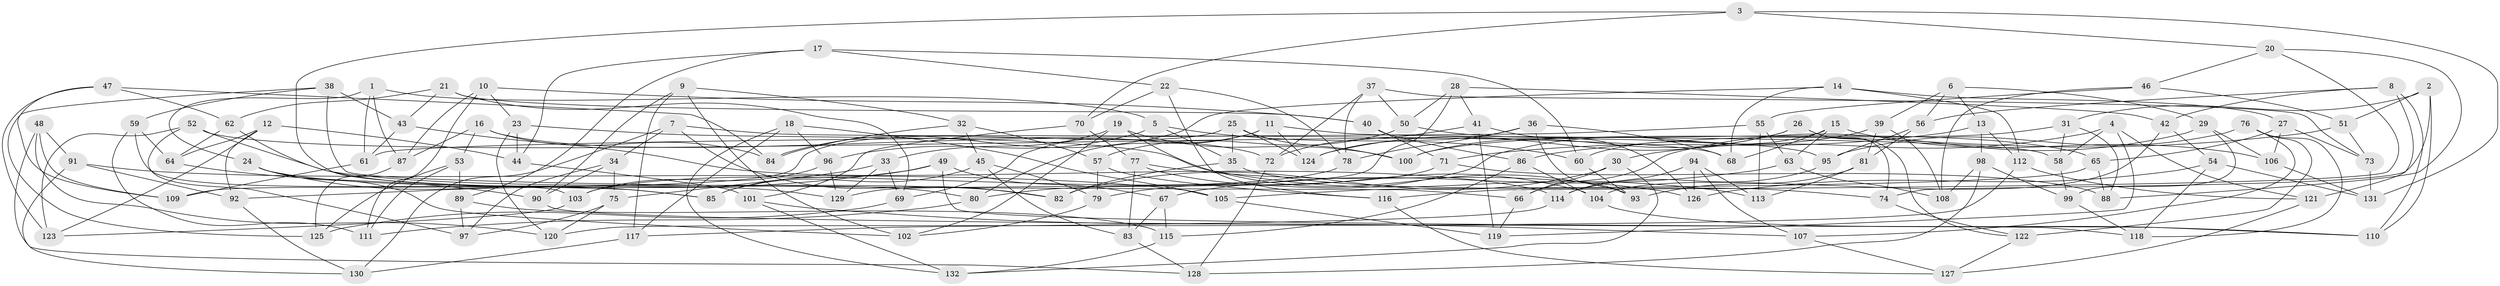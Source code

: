 // coarse degree distribution, {6: 0.5238095238095238, 4: 0.42857142857142855, 5: 0.047619047619047616}
// Generated by graph-tools (version 1.1) at 2025/24/03/03/25 07:24:22]
// undirected, 132 vertices, 264 edges
graph export_dot {
graph [start="1"]
  node [color=gray90,style=filled];
  1;
  2;
  3;
  4;
  5;
  6;
  7;
  8;
  9;
  10;
  11;
  12;
  13;
  14;
  15;
  16;
  17;
  18;
  19;
  20;
  21;
  22;
  23;
  24;
  25;
  26;
  27;
  28;
  29;
  30;
  31;
  32;
  33;
  34;
  35;
  36;
  37;
  38;
  39;
  40;
  41;
  42;
  43;
  44;
  45;
  46;
  47;
  48;
  49;
  50;
  51;
  52;
  53;
  54;
  55;
  56;
  57;
  58;
  59;
  60;
  61;
  62;
  63;
  64;
  65;
  66;
  67;
  68;
  69;
  70;
  71;
  72;
  73;
  74;
  75;
  76;
  77;
  78;
  79;
  80;
  81;
  82;
  83;
  84;
  85;
  86;
  87;
  88;
  89;
  90;
  91;
  92;
  93;
  94;
  95;
  96;
  97;
  98;
  99;
  100;
  101;
  102;
  103;
  104;
  105;
  106;
  107;
  108;
  109;
  110;
  111;
  112;
  113;
  114;
  115;
  116;
  117;
  118;
  119;
  120;
  121;
  122;
  123;
  124;
  125;
  126;
  127;
  128;
  129;
  130;
  131;
  132;
  1 -- 24;
  1 -- 5;
  1 -- 61;
  1 -- 87;
  2 -- 74;
  2 -- 51;
  2 -- 31;
  2 -- 110;
  3 -- 20;
  3 -- 85;
  3 -- 131;
  3 -- 70;
  4 -- 30;
  4 -- 121;
  4 -- 119;
  4 -- 58;
  5 -- 35;
  5 -- 96;
  5 -- 60;
  6 -- 56;
  6 -- 13;
  6 -- 39;
  6 -- 29;
  7 -- 68;
  7 -- 82;
  7 -- 130;
  7 -- 34;
  8 -- 42;
  8 -- 56;
  8 -- 110;
  8 -- 121;
  9 -- 32;
  9 -- 90;
  9 -- 117;
  9 -- 102;
  10 -- 23;
  10 -- 87;
  10 -- 40;
  10 -- 111;
  11 -- 58;
  11 -- 69;
  11 -- 80;
  11 -- 124;
  12 -- 92;
  12 -- 44;
  12 -- 64;
  12 -- 123;
  13 -- 98;
  13 -- 112;
  13 -- 71;
  14 -- 84;
  14 -- 68;
  14 -- 27;
  14 -- 112;
  15 -- 63;
  15 -- 68;
  15 -- 106;
  15 -- 60;
  16 -- 84;
  16 -- 87;
  16 -- 53;
  16 -- 72;
  17 -- 44;
  17 -- 60;
  17 -- 89;
  17 -- 22;
  18 -- 132;
  18 -- 105;
  18 -- 117;
  18 -- 96;
  19 -- 93;
  19 -- 102;
  19 -- 33;
  19 -- 100;
  20 -- 46;
  20 -- 116;
  20 -- 88;
  21 -- 62;
  21 -- 69;
  21 -- 40;
  21 -- 43;
  22 -- 116;
  22 -- 78;
  22 -- 70;
  23 -- 120;
  23 -- 44;
  23 -- 113;
  24 -- 85;
  24 -- 129;
  24 -- 102;
  25 -- 35;
  25 -- 100;
  25 -- 109;
  25 -- 124;
  26 -- 122;
  26 -- 100;
  26 -- 74;
  26 -- 124;
  27 -- 73;
  27 -- 106;
  27 -- 65;
  28 -- 50;
  28 -- 42;
  28 -- 41;
  28 -- 129;
  29 -- 99;
  29 -- 106;
  29 -- 66;
  30 -- 66;
  30 -- 132;
  30 -- 82;
  31 -- 88;
  31 -- 58;
  31 -- 100;
  32 -- 84;
  32 -- 45;
  32 -- 57;
  33 -- 69;
  33 -- 129;
  33 -- 75;
  34 -- 90;
  34 -- 75;
  34 -- 97;
  35 -- 82;
  35 -- 74;
  36 -- 93;
  36 -- 124;
  36 -- 68;
  36 -- 78;
  37 -- 73;
  37 -- 78;
  37 -- 72;
  37 -- 50;
  38 -- 66;
  38 -- 43;
  38 -- 125;
  38 -- 59;
  39 -- 79;
  39 -- 81;
  39 -- 108;
  40 -- 71;
  40 -- 86;
  41 -- 119;
  41 -- 72;
  41 -- 126;
  42 -- 104;
  42 -- 54;
  43 -- 114;
  43 -- 61;
  44 -- 101;
  45 -- 79;
  45 -- 85;
  45 -- 83;
  46 -- 51;
  46 -- 108;
  46 -- 55;
  47 -- 123;
  47 -- 84;
  47 -- 62;
  47 -- 109;
  48 -- 120;
  48 -- 128;
  48 -- 109;
  48 -- 91;
  49 -- 118;
  49 -- 67;
  49 -- 85;
  49 -- 92;
  50 -- 65;
  50 -- 57;
  51 -- 73;
  51 -- 86;
  52 -- 123;
  52 -- 97;
  52 -- 82;
  52 -- 95;
  53 -- 111;
  53 -- 125;
  53 -- 89;
  54 -- 126;
  54 -- 118;
  54 -- 131;
  55 -- 63;
  55 -- 61;
  55 -- 113;
  56 -- 95;
  56 -- 81;
  57 -- 116;
  57 -- 79;
  58 -- 99;
  59 -- 111;
  59 -- 64;
  59 -- 103;
  60 -- 93;
  61 -- 109;
  62 -- 80;
  62 -- 64;
  63 -- 108;
  63 -- 67;
  64 -- 90;
  65 -- 105;
  65 -- 88;
  66 -- 119;
  67 -- 83;
  67 -- 115;
  69 -- 125;
  70 -- 77;
  70 -- 101;
  71 -- 80;
  71 -- 88;
  72 -- 128;
  73 -- 131;
  74 -- 122;
  75 -- 97;
  75 -- 120;
  76 -- 107;
  76 -- 122;
  76 -- 95;
  76 -- 118;
  77 -- 126;
  77 -- 104;
  77 -- 83;
  78 -- 103;
  79 -- 102;
  80 -- 111;
  81 -- 113;
  81 -- 93;
  83 -- 128;
  86 -- 104;
  86 -- 115;
  87 -- 125;
  89 -- 97;
  89 -- 115;
  90 -- 110;
  91 -- 130;
  91 -- 105;
  91 -- 92;
  92 -- 130;
  94 -- 126;
  94 -- 113;
  94 -- 114;
  94 -- 107;
  95 -- 114;
  96 -- 129;
  96 -- 103;
  98 -- 99;
  98 -- 128;
  98 -- 108;
  99 -- 118;
  101 -- 107;
  101 -- 132;
  103 -- 123;
  104 -- 110;
  105 -- 119;
  106 -- 131;
  107 -- 127;
  112 -- 120;
  112 -- 121;
  114 -- 117;
  115 -- 132;
  116 -- 127;
  117 -- 130;
  121 -- 127;
  122 -- 127;
}
